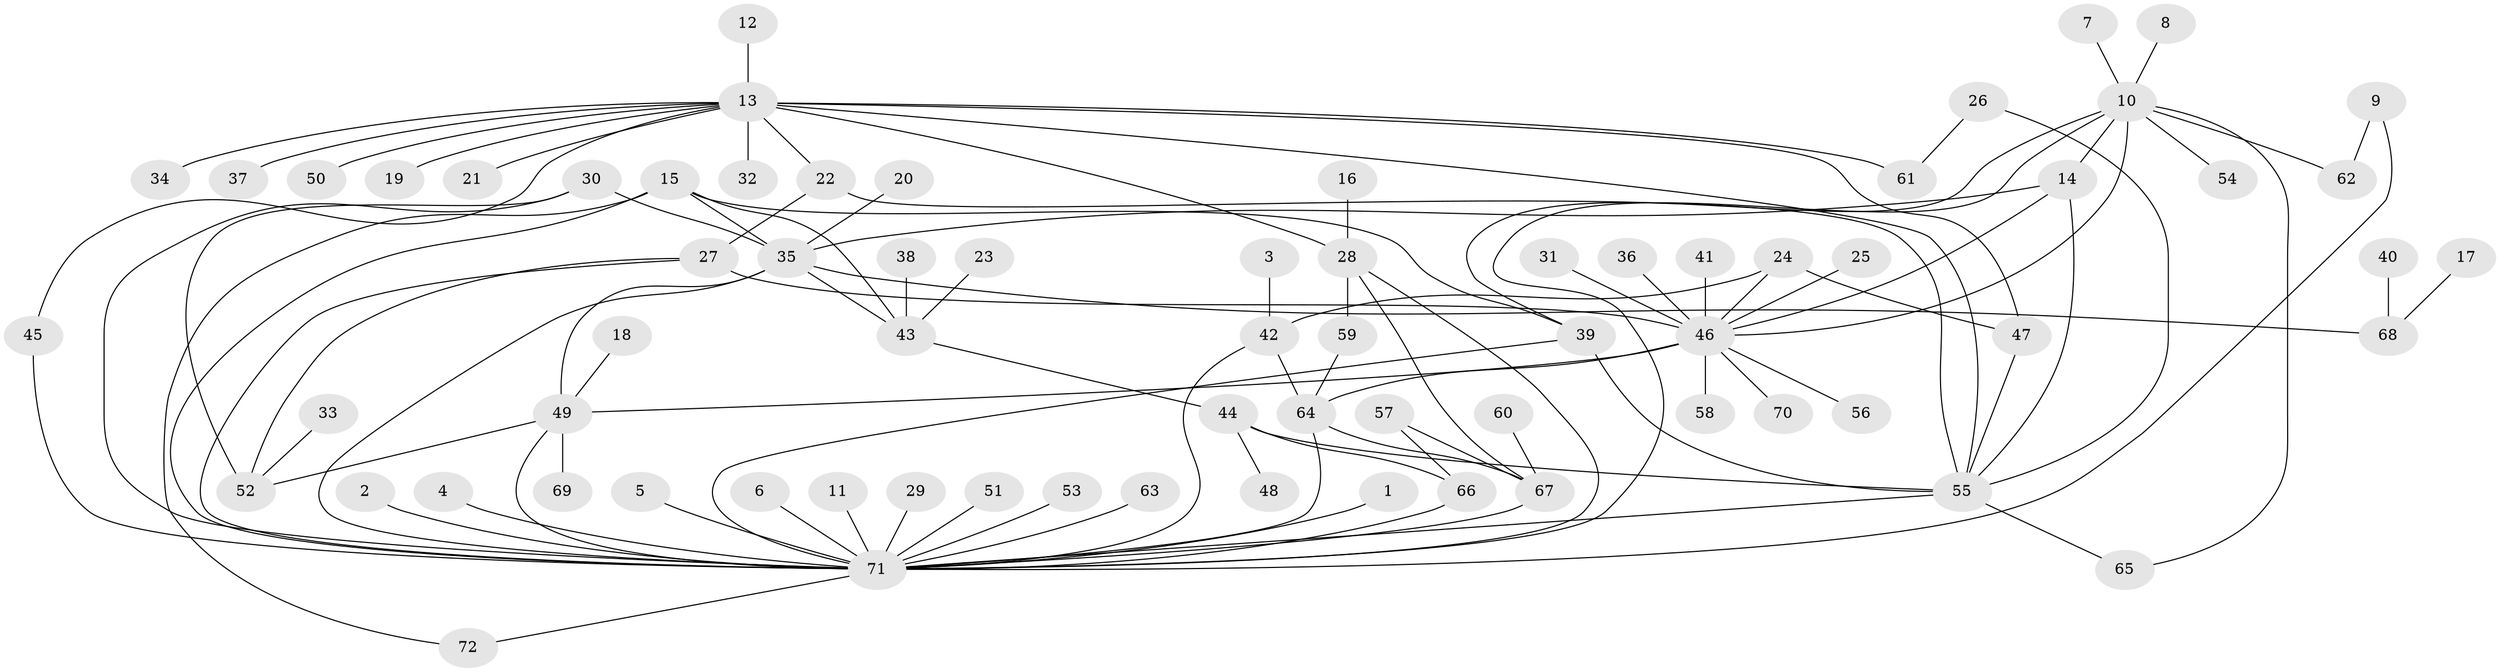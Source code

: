 // original degree distribution, {4: 0.04195804195804196, 29: 0.006993006993006993, 8: 0.013986013986013986, 10: 0.006993006993006993, 5: 0.027972027972027972, 1: 0.5034965034965035, 11: 0.013986013986013986, 7: 0.013986013986013986, 17: 0.006993006993006993, 13: 0.006993006993006993, 3: 0.1048951048951049, 2: 0.23776223776223776, 6: 0.013986013986013986}
// Generated by graph-tools (version 1.1) at 2025/01/03/09/25 03:01:55]
// undirected, 72 vertices, 104 edges
graph export_dot {
graph [start="1"]
  node [color=gray90,style=filled];
  1;
  2;
  3;
  4;
  5;
  6;
  7;
  8;
  9;
  10;
  11;
  12;
  13;
  14;
  15;
  16;
  17;
  18;
  19;
  20;
  21;
  22;
  23;
  24;
  25;
  26;
  27;
  28;
  29;
  30;
  31;
  32;
  33;
  34;
  35;
  36;
  37;
  38;
  39;
  40;
  41;
  42;
  43;
  44;
  45;
  46;
  47;
  48;
  49;
  50;
  51;
  52;
  53;
  54;
  55;
  56;
  57;
  58;
  59;
  60;
  61;
  62;
  63;
  64;
  65;
  66;
  67;
  68;
  69;
  70;
  71;
  72;
  1 -- 71 [weight=1.0];
  2 -- 71 [weight=1.0];
  3 -- 42 [weight=1.0];
  4 -- 71 [weight=1.0];
  5 -- 71 [weight=1.0];
  6 -- 71 [weight=1.0];
  7 -- 10 [weight=1.0];
  8 -- 10 [weight=1.0];
  9 -- 62 [weight=1.0];
  9 -- 71 [weight=1.0];
  10 -- 14 [weight=1.0];
  10 -- 39 [weight=1.0];
  10 -- 46 [weight=1.0];
  10 -- 54 [weight=1.0];
  10 -- 62 [weight=1.0];
  10 -- 65 [weight=1.0];
  10 -- 71 [weight=1.0];
  11 -- 71 [weight=1.0];
  12 -- 13 [weight=1.0];
  13 -- 19 [weight=1.0];
  13 -- 21 [weight=1.0];
  13 -- 22 [weight=1.0];
  13 -- 28 [weight=1.0];
  13 -- 32 [weight=2.0];
  13 -- 34 [weight=1.0];
  13 -- 37 [weight=1.0];
  13 -- 45 [weight=1.0];
  13 -- 47 [weight=1.0];
  13 -- 50 [weight=1.0];
  13 -- 55 [weight=2.0];
  13 -- 61 [weight=1.0];
  14 -- 35 [weight=1.0];
  14 -- 46 [weight=1.0];
  14 -- 55 [weight=1.0];
  15 -- 35 [weight=1.0];
  15 -- 39 [weight=1.0];
  15 -- 43 [weight=1.0];
  15 -- 71 [weight=1.0];
  15 -- 72 [weight=1.0];
  16 -- 28 [weight=1.0];
  17 -- 68 [weight=1.0];
  18 -- 49 [weight=1.0];
  20 -- 35 [weight=1.0];
  22 -- 27 [weight=1.0];
  22 -- 55 [weight=1.0];
  23 -- 43 [weight=1.0];
  24 -- 42 [weight=1.0];
  24 -- 46 [weight=1.0];
  24 -- 47 [weight=1.0];
  25 -- 46 [weight=1.0];
  26 -- 55 [weight=1.0];
  26 -- 61 [weight=1.0];
  27 -- 46 [weight=2.0];
  27 -- 52 [weight=1.0];
  27 -- 71 [weight=1.0];
  28 -- 59 [weight=1.0];
  28 -- 67 [weight=1.0];
  28 -- 71 [weight=1.0];
  29 -- 71 [weight=1.0];
  30 -- 35 [weight=1.0];
  30 -- 52 [weight=1.0];
  30 -- 71 [weight=1.0];
  31 -- 46 [weight=1.0];
  33 -- 52 [weight=1.0];
  35 -- 43 [weight=1.0];
  35 -- 49 [weight=1.0];
  35 -- 68 [weight=1.0];
  35 -- 71 [weight=1.0];
  36 -- 46 [weight=1.0];
  38 -- 43 [weight=1.0];
  39 -- 55 [weight=1.0];
  39 -- 71 [weight=1.0];
  40 -- 68 [weight=1.0];
  41 -- 46 [weight=1.0];
  42 -- 64 [weight=1.0];
  42 -- 71 [weight=1.0];
  43 -- 44 [weight=1.0];
  44 -- 48 [weight=1.0];
  44 -- 55 [weight=1.0];
  44 -- 66 [weight=1.0];
  45 -- 71 [weight=1.0];
  46 -- 49 [weight=1.0];
  46 -- 56 [weight=1.0];
  46 -- 58 [weight=1.0];
  46 -- 64 [weight=2.0];
  46 -- 70 [weight=1.0];
  47 -- 55 [weight=1.0];
  49 -- 52 [weight=1.0];
  49 -- 69 [weight=1.0];
  49 -- 71 [weight=1.0];
  51 -- 71 [weight=1.0];
  53 -- 71 [weight=1.0];
  55 -- 65 [weight=1.0];
  55 -- 71 [weight=1.0];
  57 -- 66 [weight=1.0];
  57 -- 67 [weight=1.0];
  59 -- 64 [weight=1.0];
  60 -- 67 [weight=1.0];
  63 -- 71 [weight=1.0];
  64 -- 67 [weight=1.0];
  64 -- 71 [weight=1.0];
  66 -- 71 [weight=1.0];
  67 -- 71 [weight=1.0];
  71 -- 72 [weight=1.0];
}

